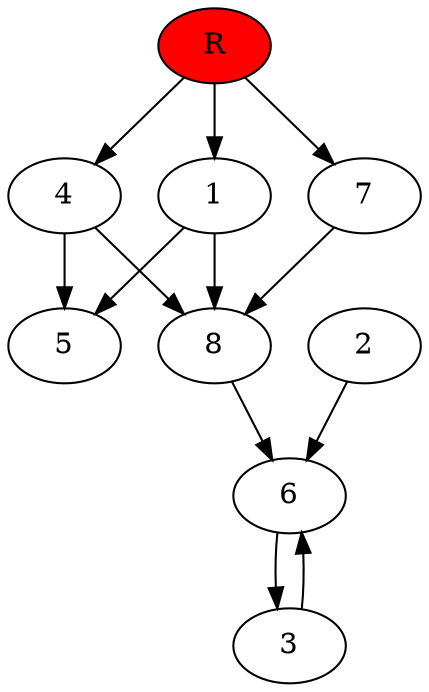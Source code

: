 digraph prb33406 {
	1
	2
	3
	4
	5
	6
	7
	8
	R [fillcolor="#ff0000" style=filled]
	1 -> 5
	1 -> 8
	2 -> 6
	3 -> 6
	4 -> 5
	4 -> 8
	6 -> 3
	7 -> 8
	8 -> 6
	R -> 1
	R -> 4
	R -> 7
}
